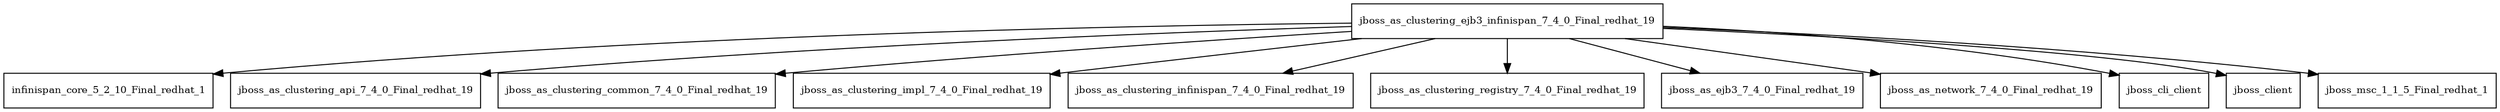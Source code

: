 digraph jboss_as_clustering_ejb3_infinispan_7_4_0_Final_redhat_19_dependencies {
  node [shape = box, fontsize=10.0];
  jboss_as_clustering_ejb3_infinispan_7_4_0_Final_redhat_19 -> infinispan_core_5_2_10_Final_redhat_1;
  jboss_as_clustering_ejb3_infinispan_7_4_0_Final_redhat_19 -> jboss_as_clustering_api_7_4_0_Final_redhat_19;
  jboss_as_clustering_ejb3_infinispan_7_4_0_Final_redhat_19 -> jboss_as_clustering_common_7_4_0_Final_redhat_19;
  jboss_as_clustering_ejb3_infinispan_7_4_0_Final_redhat_19 -> jboss_as_clustering_impl_7_4_0_Final_redhat_19;
  jboss_as_clustering_ejb3_infinispan_7_4_0_Final_redhat_19 -> jboss_as_clustering_infinispan_7_4_0_Final_redhat_19;
  jboss_as_clustering_ejb3_infinispan_7_4_0_Final_redhat_19 -> jboss_as_clustering_registry_7_4_0_Final_redhat_19;
  jboss_as_clustering_ejb3_infinispan_7_4_0_Final_redhat_19 -> jboss_as_ejb3_7_4_0_Final_redhat_19;
  jboss_as_clustering_ejb3_infinispan_7_4_0_Final_redhat_19 -> jboss_as_network_7_4_0_Final_redhat_19;
  jboss_as_clustering_ejb3_infinispan_7_4_0_Final_redhat_19 -> jboss_cli_client;
  jboss_as_clustering_ejb3_infinispan_7_4_0_Final_redhat_19 -> jboss_client;
  jboss_as_clustering_ejb3_infinispan_7_4_0_Final_redhat_19 -> jboss_msc_1_1_5_Final_redhat_1;
}
